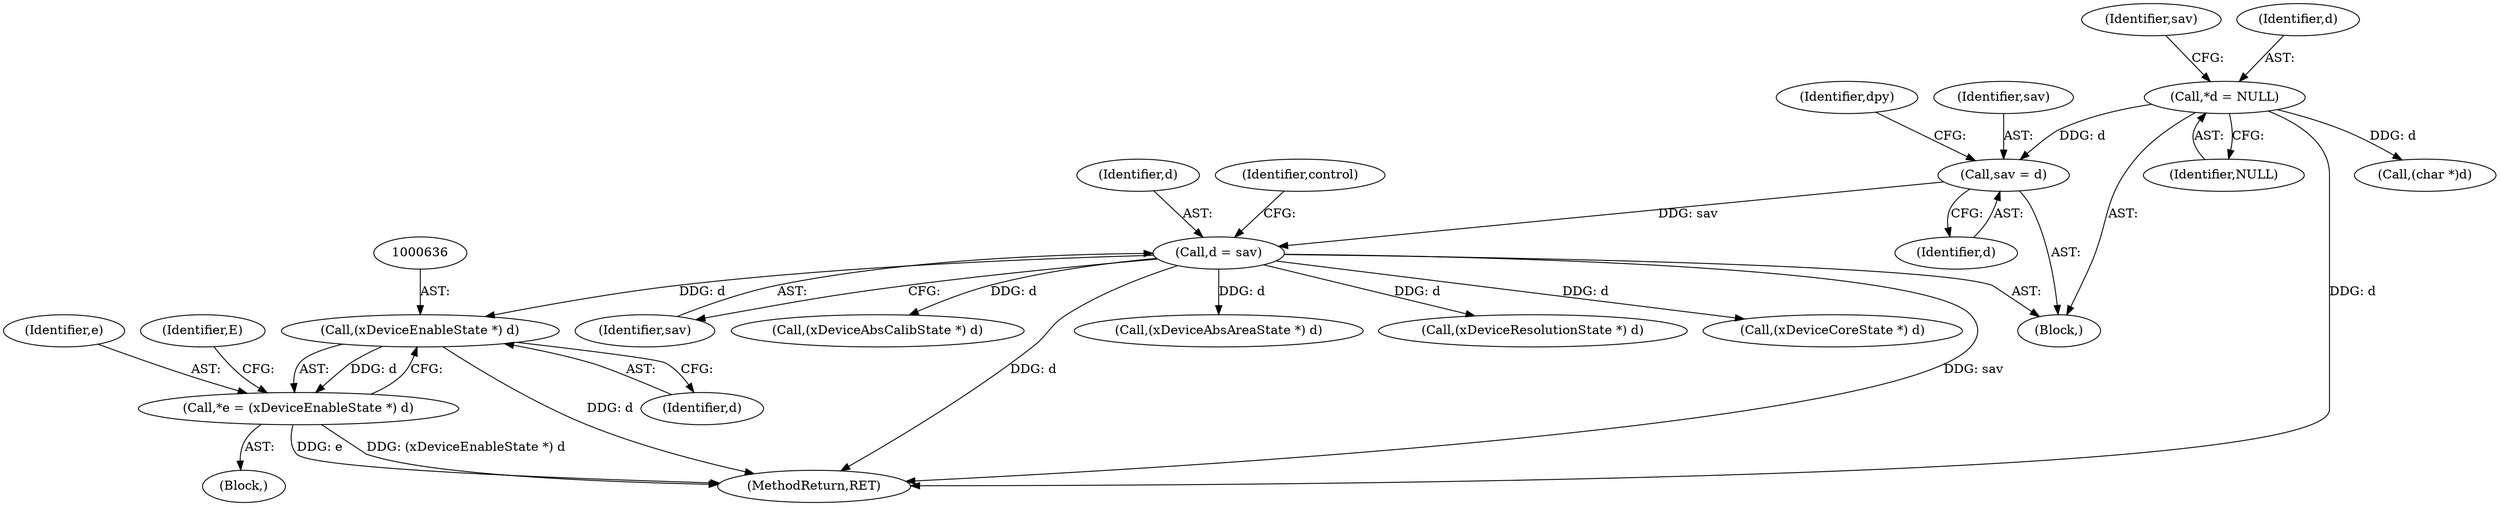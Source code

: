 digraph "0_libXi_19a9cd607de73947fcfb104682f203ffe4e1f4e5_0@pointer" {
"1000635" [label="(Call,(xDeviceEnableState *) d)"];
"1000339" [label="(Call,d = sav)"];
"1000221" [label="(Call,sav = d)"];
"1000115" [label="(Call,*d = NULL)"];
"1000633" [label="(Call,*e = (xDeviceEnableState *) d)"];
"1000637" [label="(Identifier,d)"];
"1000340" [label="(Identifier,d)"];
"1000117" [label="(Identifier,NULL)"];
"1000633" [label="(Call,*e = (xDeviceEnableState *) d)"];
"1000527" [label="(Call,(xDeviceAbsAreaState *) d)"];
"1000226" [label="(Call,(char *)d)"];
"1000120" [label="(Identifier,sav)"];
"1000225" [label="(Identifier,dpy)"];
"1000354" [label="(Call,(xDeviceResolutionState *) d)"];
"1000631" [label="(Block,)"];
"1000595" [label="(Call,(xDeviceCoreState *) d)"];
"1000635" [label="(Call,(xDeviceEnableState *) d)"];
"1000116" [label="(Identifier,d)"];
"1000222" [label="(Identifier,sav)"];
"1000634" [label="(Identifier,e)"];
"1000221" [label="(Call,sav = d)"];
"1000115" [label="(Call,*d = NULL)"];
"1000341" [label="(Identifier,sav)"];
"1000343" [label="(Identifier,control)"];
"1000445" [label="(Call,(xDeviceAbsCalibState *) d)"];
"1000105" [label="(Block,)"];
"1000640" [label="(Identifier,E)"];
"1000665" [label="(MethodReturn,RET)"];
"1000223" [label="(Identifier,d)"];
"1000339" [label="(Call,d = sav)"];
"1000635" -> "1000633"  [label="AST: "];
"1000635" -> "1000637"  [label="CFG: "];
"1000636" -> "1000635"  [label="AST: "];
"1000637" -> "1000635"  [label="AST: "];
"1000633" -> "1000635"  [label="CFG: "];
"1000635" -> "1000665"  [label="DDG: d"];
"1000635" -> "1000633"  [label="DDG: d"];
"1000339" -> "1000635"  [label="DDG: d"];
"1000339" -> "1000105"  [label="AST: "];
"1000339" -> "1000341"  [label="CFG: "];
"1000340" -> "1000339"  [label="AST: "];
"1000341" -> "1000339"  [label="AST: "];
"1000343" -> "1000339"  [label="CFG: "];
"1000339" -> "1000665"  [label="DDG: d"];
"1000339" -> "1000665"  [label="DDG: sav"];
"1000221" -> "1000339"  [label="DDG: sav"];
"1000339" -> "1000354"  [label="DDG: d"];
"1000339" -> "1000445"  [label="DDG: d"];
"1000339" -> "1000527"  [label="DDG: d"];
"1000339" -> "1000595"  [label="DDG: d"];
"1000221" -> "1000105"  [label="AST: "];
"1000221" -> "1000223"  [label="CFG: "];
"1000222" -> "1000221"  [label="AST: "];
"1000223" -> "1000221"  [label="AST: "];
"1000225" -> "1000221"  [label="CFG: "];
"1000115" -> "1000221"  [label="DDG: d"];
"1000115" -> "1000105"  [label="AST: "];
"1000115" -> "1000117"  [label="CFG: "];
"1000116" -> "1000115"  [label="AST: "];
"1000117" -> "1000115"  [label="AST: "];
"1000120" -> "1000115"  [label="CFG: "];
"1000115" -> "1000665"  [label="DDG: d"];
"1000115" -> "1000226"  [label="DDG: d"];
"1000633" -> "1000631"  [label="AST: "];
"1000634" -> "1000633"  [label="AST: "];
"1000640" -> "1000633"  [label="CFG: "];
"1000633" -> "1000665"  [label="DDG: (xDeviceEnableState *) d"];
"1000633" -> "1000665"  [label="DDG: e"];
}
